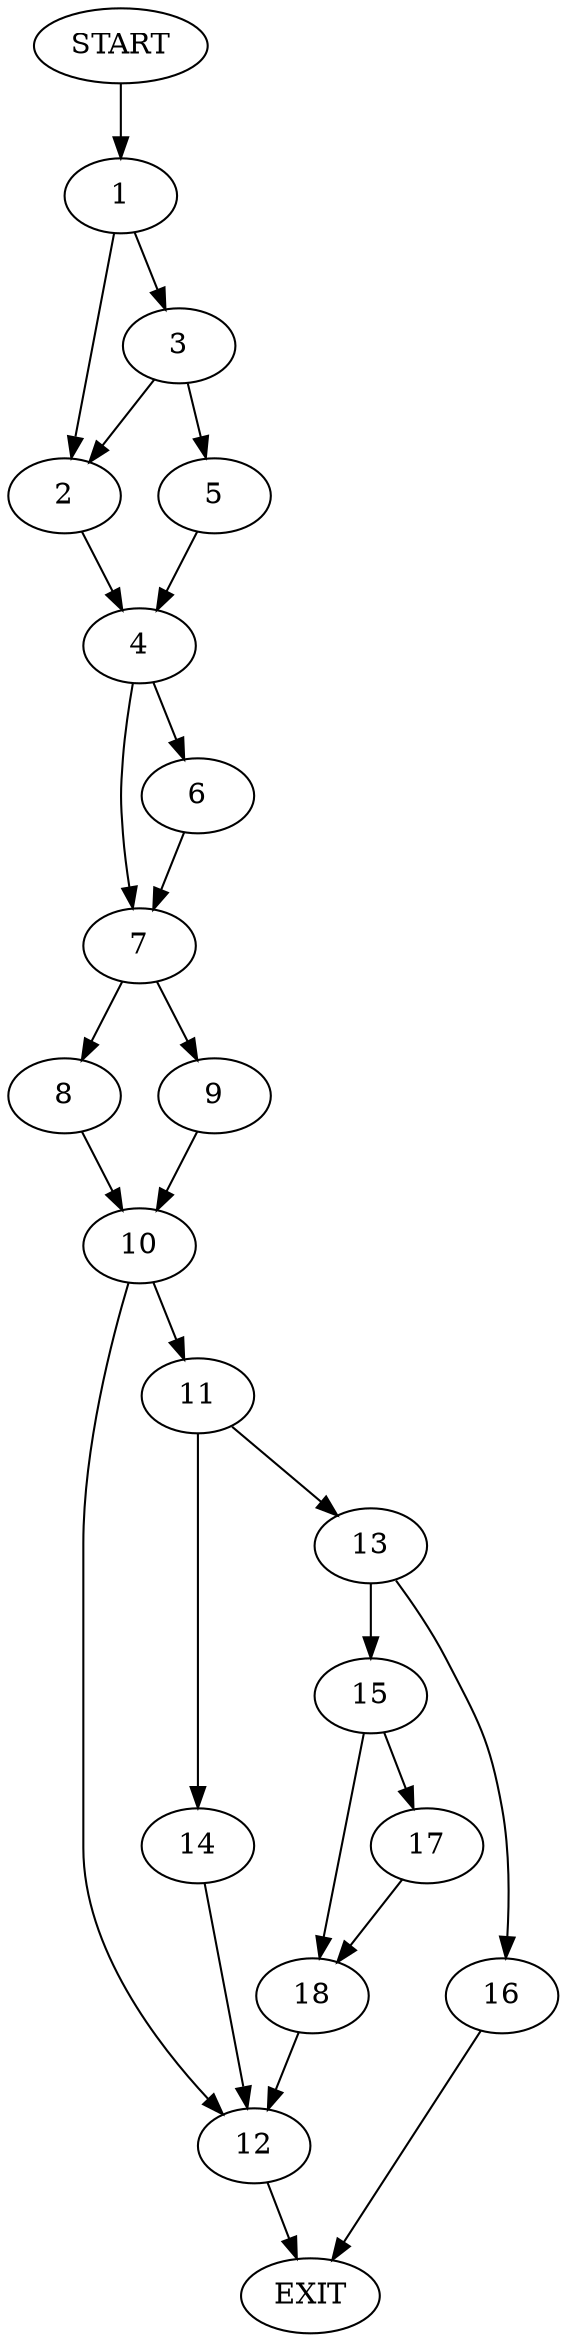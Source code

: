 digraph {
0 [label="START"]
19 [label="EXIT"]
0 -> 1
1 -> 2
1 -> 3
2 -> 4
3 -> 5
3 -> 2
5 -> 4
4 -> 6
4 -> 7
6 -> 7
7 -> 8
7 -> 9
9 -> 10
8 -> 10
10 -> 11
10 -> 12
11 -> 13
11 -> 14
12 -> 19
13 -> 15
13 -> 16
14 -> 12
15 -> 17
15 -> 18
16 -> 19
17 -> 18
18 -> 12
}
